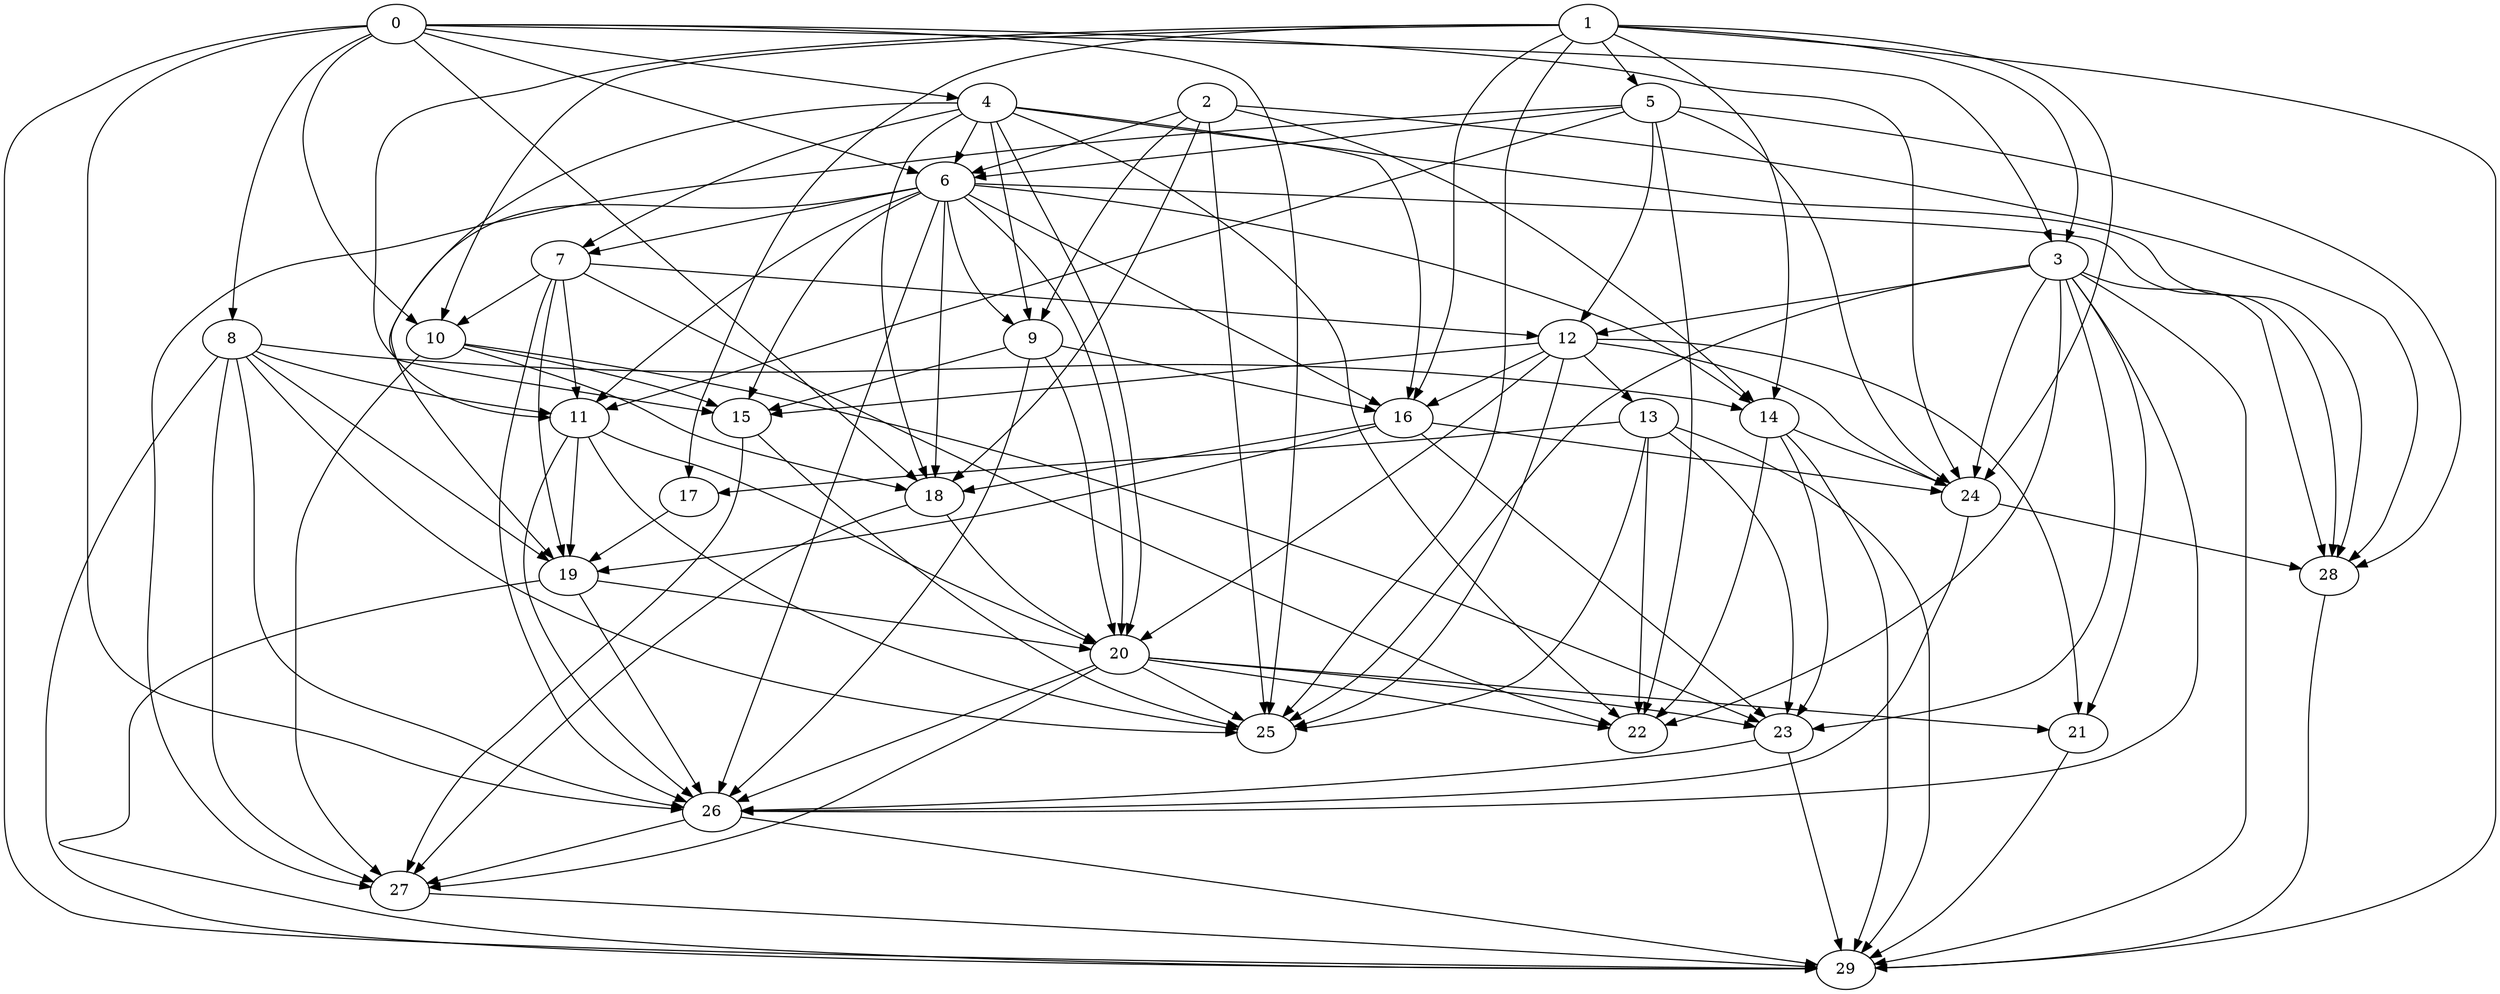 digraph "Random_Nodes_30_Density_4.33_CCR_10.05_WeightType_Random_GB" {
	graph ["Duplicate states"=0,
		GraphType=Random,
		"Max states in OPEN"=0,
		Modes="120000ms; topo-ordered tasks, ; Pruning: task equivalence, fixed order ready list, ; F-value: ; Optimisation: best schedule length (\
SL) optimisation on equal, ",
		NumberOfTasks=30,
		"Pruned using list schedule length"=9935515,
		"States removed from OPEN"=0,
		TargetSystem="Homogeneous-2",
		"Time to schedule (ms)"=20755,
		"Total idle time"=48,
		"Total schedule length"=111,
		"Total sequential time"=174,
		"Total states created"=33017406
	];
	0	["Finish time"=2,
		Processor=0,
		"Start time"=0,
		Weight=2];
	4	["Finish time"=22,
		Processor=1,
		"Start time"=15,
		Weight=7];
	0 -> 4	[Weight=12];
	6	["Finish time"=30,
		Processor=1,
		"Start time"=23,
		Weight=7];
	0 -> 6	[Weight=21];
	3	["Finish time"=16,
		Processor=0,
		"Start time"=14,
		Weight=2];
	0 -> 3	[Weight=16];
	8	["Finish time"=51,
		Processor=1,
		"Start time"=43,
		Weight=8];
	0 -> 8	[Weight=21];
	10	["Finish time"=43,
		Processor=1,
		"Start time"=33,
		Weight=10];
	0 -> 10	[Weight=9];
	18	["Finish time"=64,
		Processor=1,
		"Start time"=60,
		Weight=4];
	0 -> 18	[Weight=21];
	24	["Finish time"=73,
		Processor=1,
		"Start time"=67,
		Weight=6];
	0 -> 24	[Weight=16];
	26	["Finish time"=100,
		Processor=0,
		"Start time"=90,
		Weight=10];
	0 -> 26	[Weight=12];
	29	["Finish time"=111,
		Processor=0,
		"Start time"=106,
		Weight=5];
	0 -> 29	[Weight=9];
	25	["Finish time"=102,
		Processor=1,
		"Start time"=99,
		Weight=3];
	0 -> 25	[Weight=23];
	1	["Finish time"=7,
		Processor=1,
		"Start time"=0,
		Weight=7];
	5	["Finish time"=15,
		Processor=1,
		"Start time"=7,
		Weight=8];
	1 -> 5	[Weight=12];
	1 -> 3	[Weight=7];
	1 -> 10	[Weight=5];
	16	["Finish time"=51,
		Processor=0,
		"Start time"=46,
		Weight=5];
	1 -> 16	[Weight=5];
	17	["Finish time"=64,
		Processor=0,
		"Start time"=58,
		Weight=6];
	1 -> 17	[Weight=12];
	14	["Finish time"=67,
		Processor=1,
		"Start time"=64,
		Weight=3];
	1 -> 14	[Weight=5];
	1 -> 24	[Weight=16];
	15	["Finish time"=87,
		Processor=1,
		"Start time"=82,
		Weight=5];
	1 -> 15	[Weight=16];
	1 -> 29	[Weight=18];
	1 -> 25	[Weight=23];
	4 -> 6	[Weight=21];
	7	["Finish time"=33,
		Processor=1,
		"Start time"=30,
		Weight=3];
	4 -> 7	[Weight=14];
	9	["Finish time"=46,
		Processor=0,
		"Start time"=44,
		Weight=2];
	4 -> 9	[Weight=12];
	4 -> 16	[Weight=12];
	11	["Finish time"=55,
		Processor=1,
		"Start time"=51,
		Weight=4];
	4 -> 11	[Weight=5];
	4 -> 18	[Weight=21];
	20	["Finish time"=78,
		Processor=0,
		"Start time"=69,
		Weight=9];
	4 -> 20	[Weight=12];
	28	["Finish time"=82,
		Processor=1,
		"Start time"=73,
		Weight=9];
	4 -> 28	[Weight=9];
	22	["Finish time"=111,
		Processor=1,
		"Start time"=102,
		Weight=9];
	4 -> 22	[Weight=21];
	5 -> 6	[Weight=12];
	12	["Finish time"=42,
		Processor=0,
		"Start time"=40,
		Weight=2];
	5 -> 12	[Weight=14];
	5 -> 11	[Weight=16];
	5 -> 24	[Weight=7];
	5 -> 28	[Weight=16];
	27	["Finish time"=106,
		Processor=0,
		"Start time"=100,
		Weight=6];
	5 -> 27	[Weight=16];
	5 -> 22	[Weight=23];
	2	["Finish time"=10,
		Processor=0,
		"Start time"=2,
		Weight=8];
	2 -> 6	[Weight=5];
	2 -> 9	[Weight=12];
	2 -> 14	[Weight=18];
	2 -> 18	[Weight=23];
	2 -> 28	[Weight=14];
	2 -> 25	[Weight=7];
	6 -> 7	[Weight=12];
	6 -> 9	[Weight=14];
	6 -> 16	[Weight=9];
	6 -> 11	[Weight=18];
	19	["Finish time"=69,
		Processor=0,
		"Start time"=64,
		Weight=5];
	6 -> 19	[Weight=18];
	6 -> 14	[Weight=14];
	6 -> 18	[Weight=5];
	6 -> 20	[Weight=18];
	6 -> 26	[Weight=14];
	6 -> 28	[Weight=9];
	6 -> 15	[Weight=7];
	3 -> 12	[Weight=23];
	3 -> 24	[Weight=7];
	23	["Finish time"=90,
		Processor=0,
		"Start time"=85,
		Weight=5];
	3 -> 23	[Weight=7];
	3 -> 26	[Weight=9];
	3 -> 28	[Weight=14];
	21	["Finish time"=85,
		Processor=0,
		"Start time"=78,
		Weight=7];
	3 -> 21	[Weight=9];
	3 -> 22	[Weight=5];
	3 -> 29	[Weight=7];
	3 -> 25	[Weight=9];
	7 -> 12	[Weight=7];
	7 -> 10	[Weight=21];
	7 -> 11	[Weight=21];
	7 -> 19	[Weight=18];
	7 -> 26	[Weight=16];
	7 -> 22	[Weight=18];
	13	["Finish time"=58,
		Processor=0,
		"Start time"=51,
		Weight=7];
	12 -> 13	[Weight=23];
	12 -> 16	[Weight=18];
	12 -> 20	[Weight=23];
	12 -> 24	[Weight=16];
	12 -> 15	[Weight=14];
	12 -> 21	[Weight=23];
	12 -> 25	[Weight=5];
	9 -> 16	[Weight=23];
	9 -> 20	[Weight=5];
	9 -> 26	[Weight=21];
	9 -> 15	[Weight=9];
	13 -> 17	[Weight=14];
	13 -> 23	[Weight=16];
	13 -> 22	[Weight=14];
	13 -> 29	[Weight=16];
	13 -> 25	[Weight=18];
	8 -> 11	[Weight=14];
	8 -> 19	[Weight=5];
	8 -> 14	[Weight=23];
	8 -> 26	[Weight=12];
	8 -> 27	[Weight=5];
	8 -> 29	[Weight=14];
	8 -> 25	[Weight=5];
	10 -> 18	[Weight=23];
	10 -> 23	[Weight=7];
	10 -> 15	[Weight=9];
	10 -> 27	[Weight=14];
	16 -> 19	[Weight=12];
	16 -> 18	[Weight=9];
	16 -> 24	[Weight=9];
	16 -> 23	[Weight=23];
	17 -> 19	[Weight=7];
	11 -> 19	[Weight=7];
	11 -> 20	[Weight=7];
	11 -> 26	[Weight=23];
	11 -> 25	[Weight=7];
	19 -> 20	[Weight=14];
	19 -> 26	[Weight=9];
	19 -> 29	[Weight=7];
	14 -> 24	[Weight=23];
	14 -> 23	[Weight=7];
	14 -> 22	[Weight=14];
	14 -> 29	[Weight=5];
	18 -> 20	[Weight=5];
	18 -> 27	[Weight=21];
	20 -> 23	[Weight=16];
	20 -> 26	[Weight=21];
	20 -> 21	[Weight=12];
	20 -> 27	[Weight=21];
	20 -> 22	[Weight=7];
	20 -> 25	[Weight=21];
	24 -> 26	[Weight=14];
	24 -> 28	[Weight=23];
	23 -> 26	[Weight=7];
	23 -> 29	[Weight=5];
	26 -> 27	[Weight=7];
	26 -> 29	[Weight=5];
	28 -> 29	[Weight=23];
	15 -> 27	[Weight=9];
	15 -> 25	[Weight=16];
	21 -> 29	[Weight=16];
	27 -> 29	[Weight=9];
}
